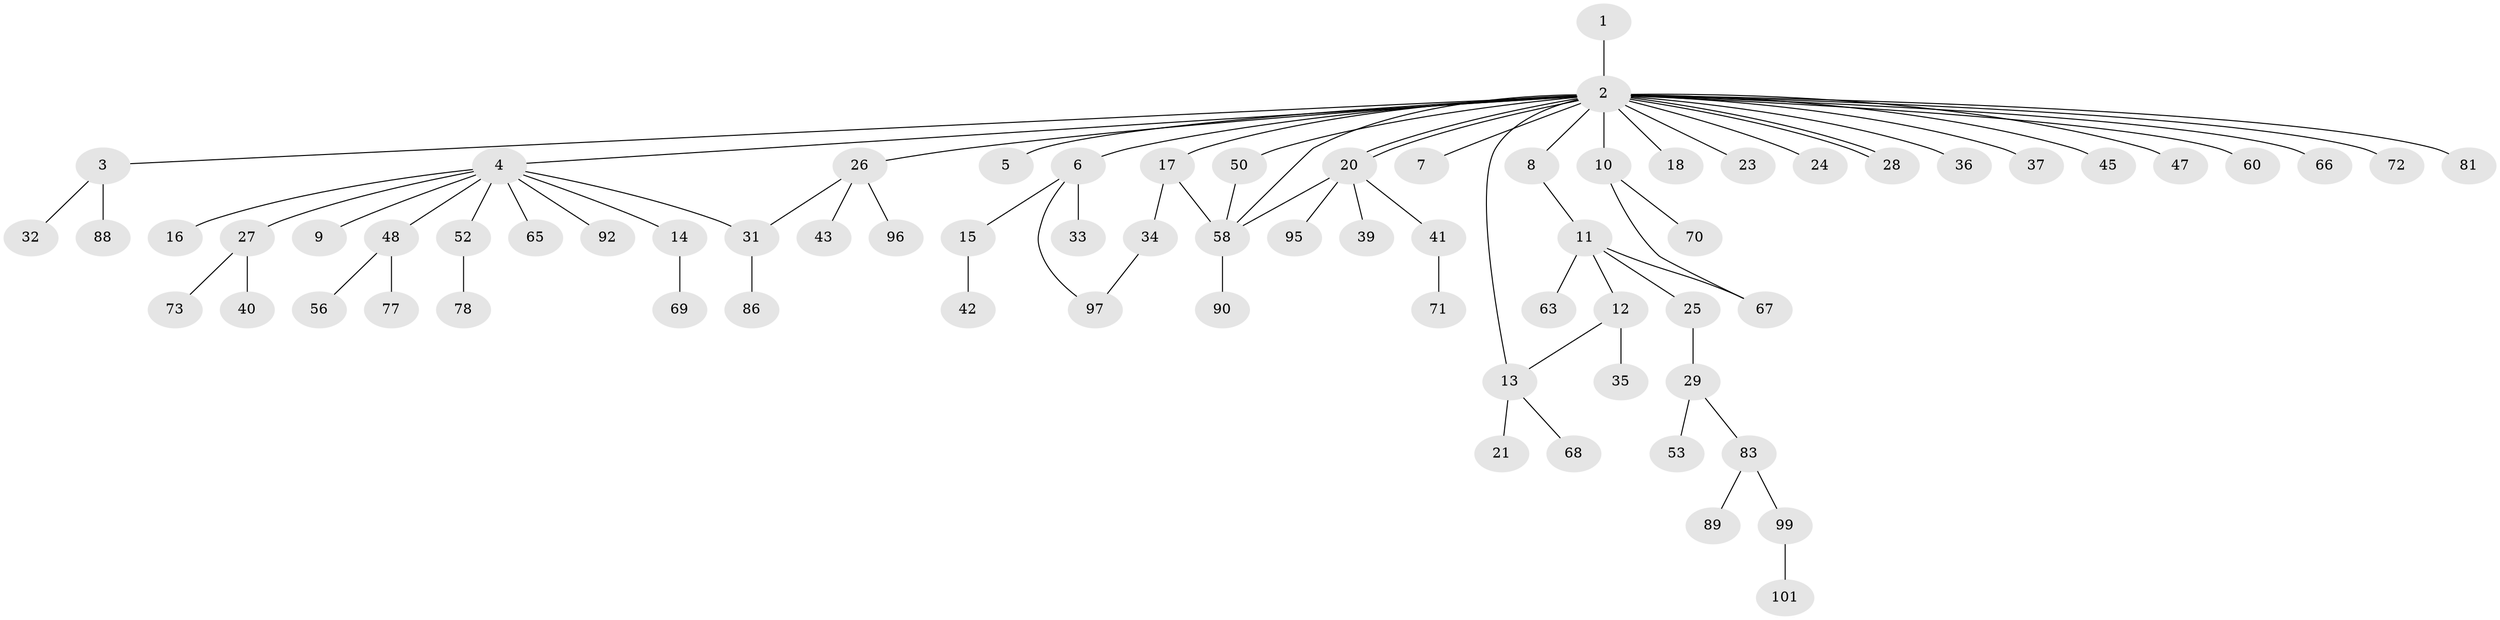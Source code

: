 // Generated by graph-tools (version 1.1) at 2025/51/02/27/25 19:51:57]
// undirected, 72 vertices, 80 edges
graph export_dot {
graph [start="1"]
  node [color=gray90,style=filled];
  1;
  2 [super="+93"];
  3 [super="+59"];
  4 [super="+38"];
  5;
  6 [super="+51"];
  7;
  8;
  9;
  10 [super="+19"];
  11 [super="+55"];
  12 [super="+30"];
  13 [super="+57"];
  14 [super="+44"];
  15;
  16 [super="+102"];
  17;
  18;
  20 [super="+22"];
  21;
  23;
  24;
  25;
  26 [super="+84"];
  27 [super="+91"];
  28 [super="+62"];
  29 [super="+49"];
  31 [super="+82"];
  32;
  33;
  34;
  35 [super="+94"];
  36;
  37 [super="+46"];
  39;
  40;
  41 [super="+85"];
  42 [super="+64"];
  43 [super="+54"];
  45;
  47;
  48 [super="+100"];
  50;
  52 [super="+61"];
  53;
  56 [super="+79"];
  58 [super="+80"];
  60;
  63;
  65 [super="+76"];
  66 [super="+75"];
  67 [super="+74"];
  68;
  69;
  70 [super="+87"];
  71;
  72;
  73;
  77;
  78;
  81;
  83;
  86;
  88;
  89;
  90;
  92;
  95;
  96;
  97 [super="+98"];
  99;
  101;
  1 -- 2;
  2 -- 3;
  2 -- 4;
  2 -- 5;
  2 -- 6;
  2 -- 7;
  2 -- 8;
  2 -- 10;
  2 -- 13;
  2 -- 17;
  2 -- 18;
  2 -- 20;
  2 -- 20;
  2 -- 23;
  2 -- 24;
  2 -- 26;
  2 -- 28;
  2 -- 28;
  2 -- 36;
  2 -- 37;
  2 -- 45;
  2 -- 47;
  2 -- 50;
  2 -- 58;
  2 -- 60;
  2 -- 66;
  2 -- 72;
  2 -- 81;
  3 -- 32;
  3 -- 88;
  4 -- 9;
  4 -- 14;
  4 -- 16;
  4 -- 27;
  4 -- 48;
  4 -- 52;
  4 -- 65;
  4 -- 92;
  4 -- 31;
  6 -- 15;
  6 -- 33;
  6 -- 97;
  8 -- 11;
  10 -- 70;
  10 -- 67;
  11 -- 12;
  11 -- 25;
  11 -- 63;
  11 -- 67;
  12 -- 13;
  12 -- 35;
  13 -- 21;
  13 -- 68;
  14 -- 69;
  15 -- 42;
  17 -- 34;
  17 -- 58;
  20 -- 39;
  20 -- 41;
  20 -- 58;
  20 -- 95;
  25 -- 29;
  26 -- 31;
  26 -- 43;
  26 -- 96;
  27 -- 40;
  27 -- 73;
  29 -- 83;
  29 -- 53;
  31 -- 86;
  34 -- 97;
  41 -- 71;
  48 -- 56;
  48 -- 77;
  50 -- 58;
  52 -- 78;
  58 -- 90;
  83 -- 89;
  83 -- 99;
  99 -- 101;
}

